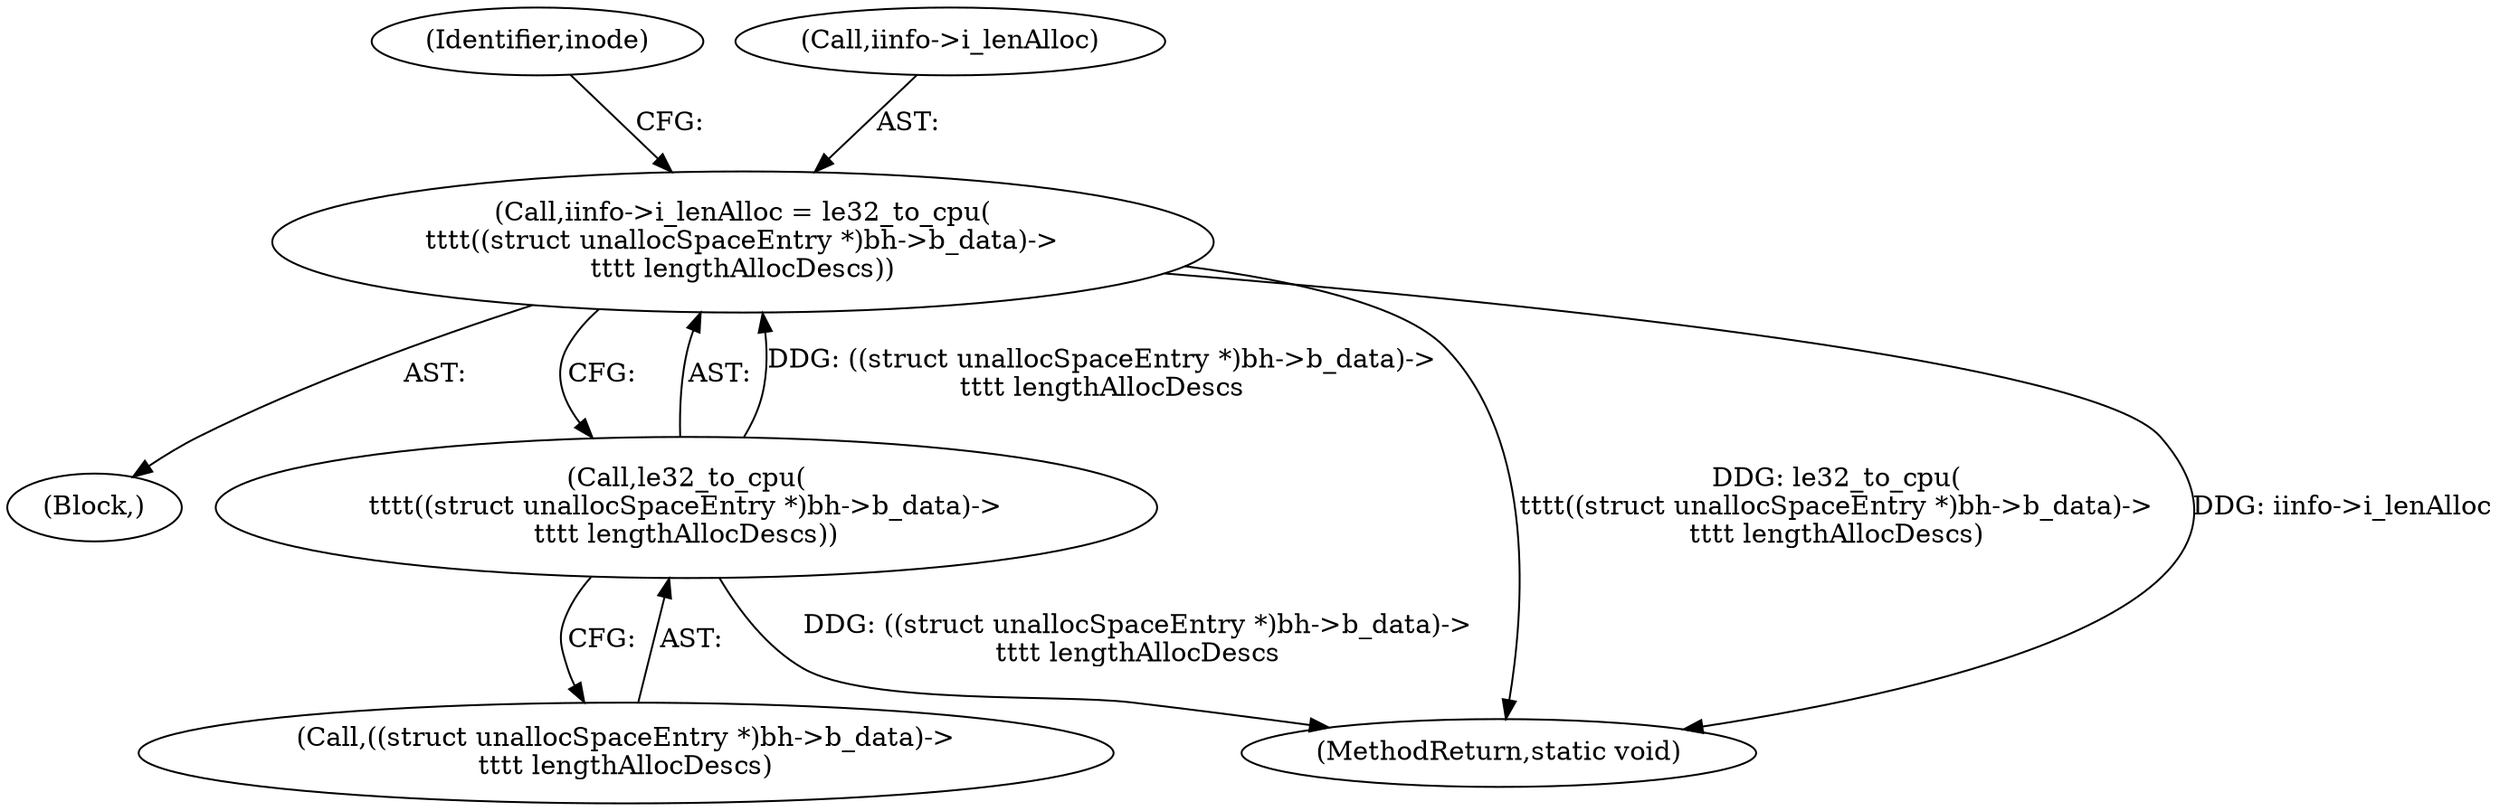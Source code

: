 digraph "0_linux_c03aa9f6e1f938618e6db2e23afef0574efeeb65@pointer" {
"1000507" [label="(Call,iinfo->i_lenAlloc = le32_to_cpu(\n\t\t\t\t((struct unallocSpaceEntry *)bh->b_data)->\n\t\t\t\t lengthAllocDescs))"];
"1000511" [label="(Call,le32_to_cpu(\n\t\t\t\t((struct unallocSpaceEntry *)bh->b_data)->\n\t\t\t\t lengthAllocDescs))"];
"1000521" [label="(Identifier,inode)"];
"1000496" [label="(Block,)"];
"1001145" [label="(MethodReturn,static void)"];
"1000512" [label="(Call,((struct unallocSpaceEntry *)bh->b_data)->\n\t\t\t\t lengthAllocDescs)"];
"1000511" [label="(Call,le32_to_cpu(\n\t\t\t\t((struct unallocSpaceEntry *)bh->b_data)->\n\t\t\t\t lengthAllocDescs))"];
"1000508" [label="(Call,iinfo->i_lenAlloc)"];
"1000507" [label="(Call,iinfo->i_lenAlloc = le32_to_cpu(\n\t\t\t\t((struct unallocSpaceEntry *)bh->b_data)->\n\t\t\t\t lengthAllocDescs))"];
"1000507" -> "1000496"  [label="AST: "];
"1000507" -> "1000511"  [label="CFG: "];
"1000508" -> "1000507"  [label="AST: "];
"1000511" -> "1000507"  [label="AST: "];
"1000521" -> "1000507"  [label="CFG: "];
"1000507" -> "1001145"  [label="DDG: le32_to_cpu(\n\t\t\t\t((struct unallocSpaceEntry *)bh->b_data)->\n\t\t\t\t lengthAllocDescs)"];
"1000507" -> "1001145"  [label="DDG: iinfo->i_lenAlloc"];
"1000511" -> "1000507"  [label="DDG: ((struct unallocSpaceEntry *)bh->b_data)->\n\t\t\t\t lengthAllocDescs"];
"1000511" -> "1000512"  [label="CFG: "];
"1000512" -> "1000511"  [label="AST: "];
"1000511" -> "1001145"  [label="DDG: ((struct unallocSpaceEntry *)bh->b_data)->\n\t\t\t\t lengthAllocDescs"];
}
